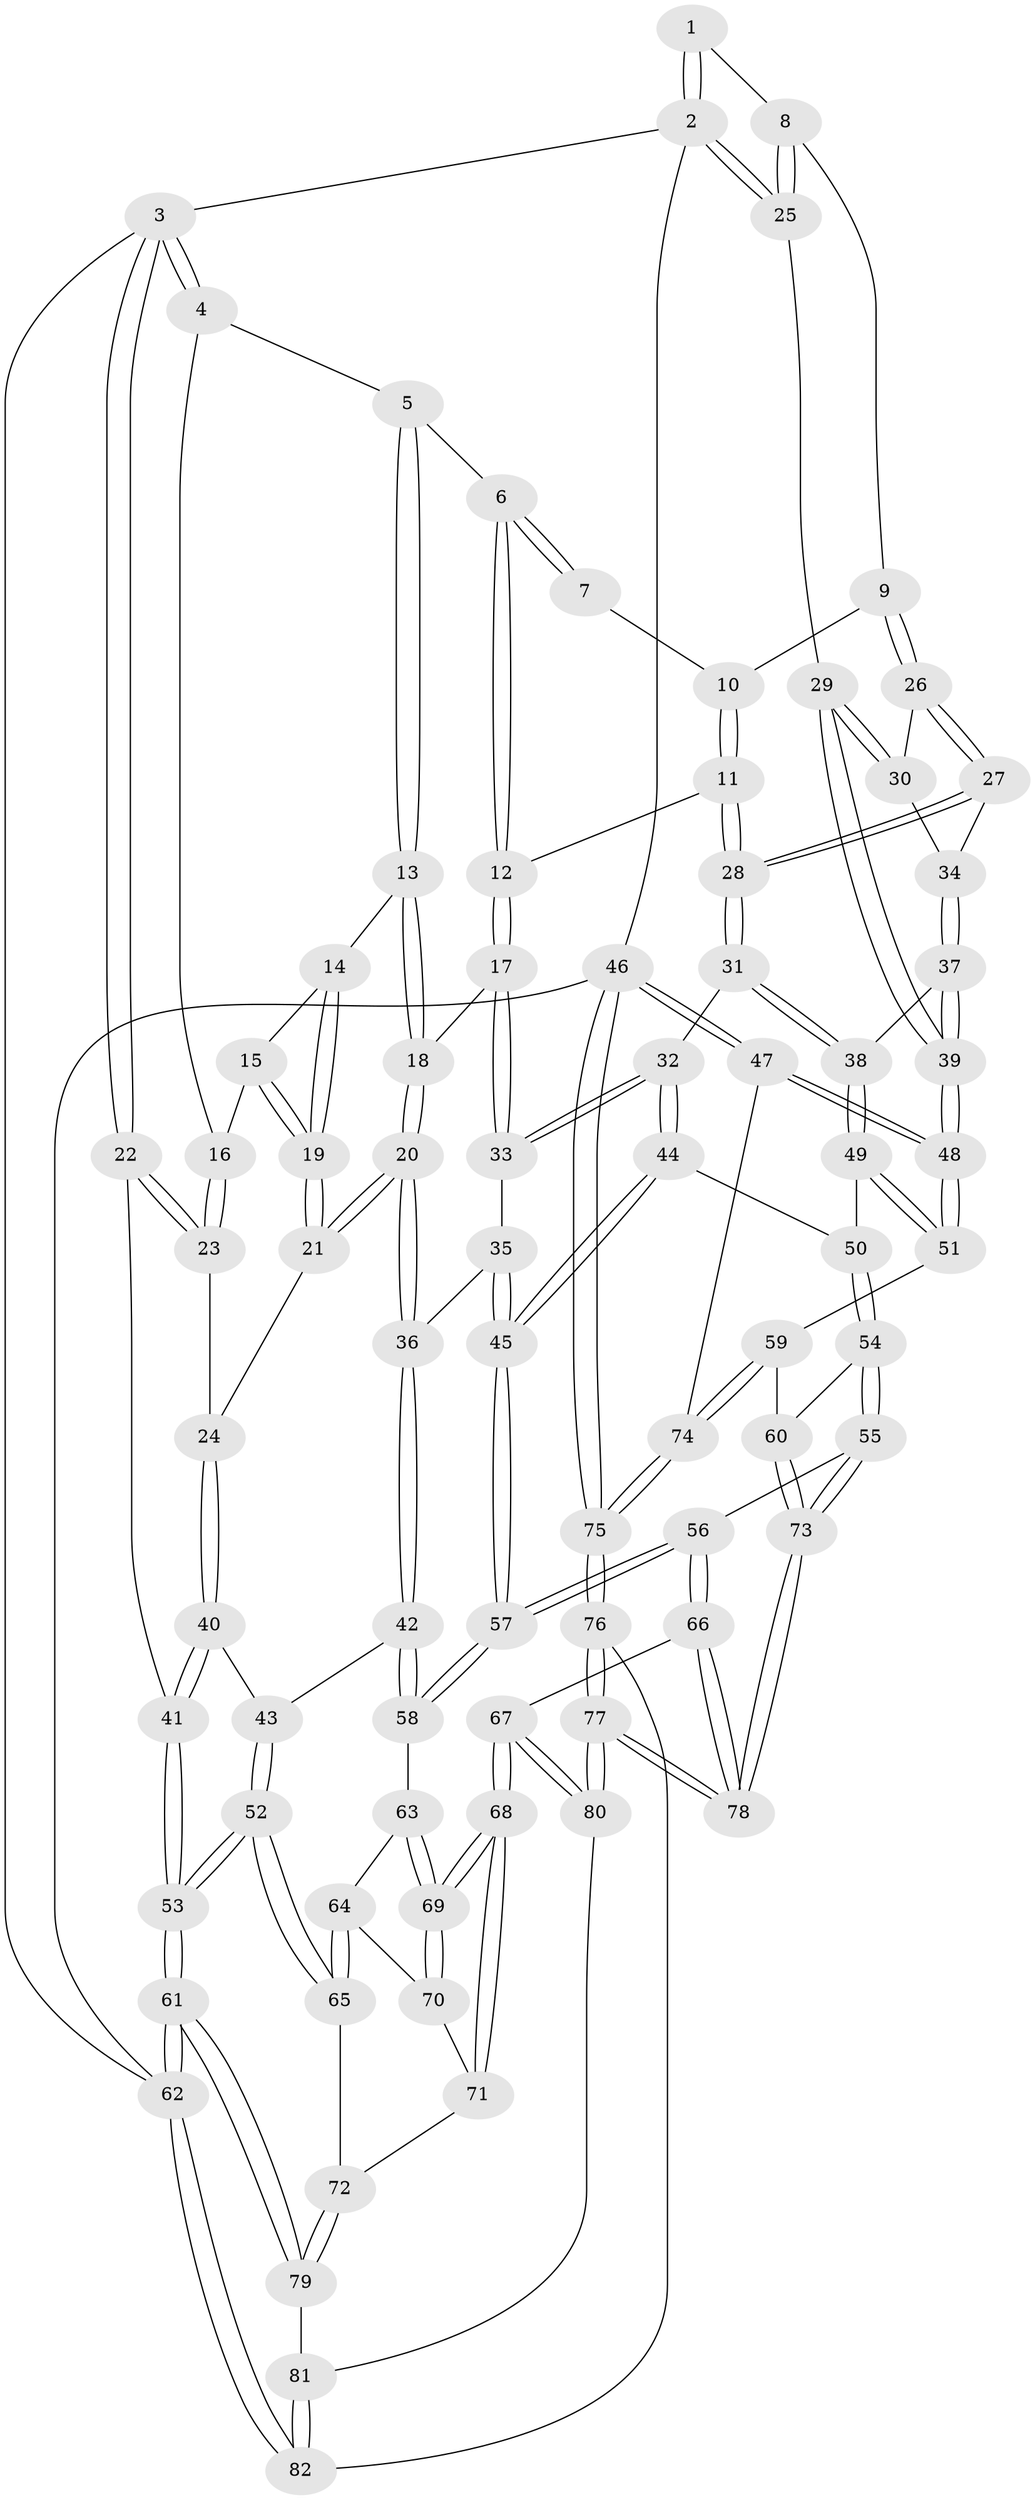 // coarse degree distribution, {2: 0.08, 3: 0.44, 4: 0.48}
// Generated by graph-tools (version 1.1) at 2025/38/03/04/25 23:38:34]
// undirected, 82 vertices, 202 edges
graph export_dot {
  node [color=gray90,style=filled];
  1 [pos="+0.8150739504515705+0"];
  2 [pos="+1+0"];
  3 [pos="+0+0"];
  4 [pos="+0.21766462804815243+0"];
  5 [pos="+0.4271036054979746+0"];
  6 [pos="+0.4446515037957653+0"];
  7 [pos="+0.6438669514184685+0"];
  8 [pos="+0.8071515950164555+0.08931614547026405"];
  9 [pos="+0.7990169608682661+0.1049226153198809"];
  10 [pos="+0.7149369825503807+0.0744760030176181"];
  11 [pos="+0.5801547198547556+0.11830988646753147"];
  12 [pos="+0.5535213029284193+0.11175530400816978"];
  13 [pos="+0.335799507301861+0.05295281496950051"];
  14 [pos="+0.2956188676325345+0.08101974828432995"];
  15 [pos="+0.2164348215929183+0.09644168673366409"];
  16 [pos="+0.12463093399108112+0.07684998078548778"];
  17 [pos="+0.5152570353298536+0.20126886177591077"];
  18 [pos="+0.3540842044949555+0.19611142733845718"];
  19 [pos="+0.2348317427313491+0.1683762601746089"];
  20 [pos="+0.2613518372515494+0.30546084291802295"];
  21 [pos="+0.19227078010150125+0.2734968781088677"];
  22 [pos="+0+0.07461461355894106"];
  23 [pos="+0.11361565180824905+0.09596660772409218"];
  24 [pos="+0.14718590367013015+0.265236327141953"];
  25 [pos="+1+0"];
  26 [pos="+0.8006902488545069+0.17330047405592997"];
  27 [pos="+0.7876156745143175+0.19794091218114684"];
  28 [pos="+0.751187968455164+0.22792038514040044"];
  29 [pos="+1+0.024573250091609527"];
  30 [pos="+0.9952414164591991+0.16578370230680609"];
  31 [pos="+0.7237404510593087+0.3178979812049625"];
  32 [pos="+0.6905544461096783+0.34173709562959975"];
  33 [pos="+0.5273365921974137+0.2903994660792203"];
  34 [pos="+0.9057318279701891+0.28261184828459457"];
  35 [pos="+0.5074015028102866+0.3145973155316272"];
  36 [pos="+0.3365964900731069+0.4235773172778481"];
  37 [pos="+0.9205925887826948+0.36261102959534586"];
  38 [pos="+0.8691325550531881+0.39202984241608374"];
  39 [pos="+1+0.39648094200990514"];
  40 [pos="+0.01961424750092368+0.32628499270611133"];
  41 [pos="+0+0.33821653427082254"];
  42 [pos="+0.33589146445833906+0.4620231029418831"];
  43 [pos="+0.12631336735086005+0.48592683686997007"];
  44 [pos="+0.6705603459967072+0.4702794948502314"];
  45 [pos="+0.5973010112590199+0.5373071289149212"];
  46 [pos="+1+1"];
  47 [pos="+1+0.5977287970196721"];
  48 [pos="+1+0.4684696122843026"];
  49 [pos="+0.8497606580453383+0.5060741045237271"];
  50 [pos="+0.7950892572253283+0.5131450706420378"];
  51 [pos="+0.8865142564642948+0.5442607800054765"];
  52 [pos="+0.05895778278697144+0.6368990441649897"];
  53 [pos="+0+0.7039245840125027"];
  54 [pos="+0.7504783369746261+0.6170477658132719"];
  55 [pos="+0.5637513992158452+0.6040250586470256"];
  56 [pos="+0.5588517150428324+0.602202210947167"];
  57 [pos="+0.5575451264540678+0.5986419753403004"];
  58 [pos="+0.35256677963169786+0.5113150173365968"];
  59 [pos="+0.8871349390144634+0.6330222392891196"];
  60 [pos="+0.7898323986608219+0.6603982768085163"];
  61 [pos="+0+0.9608488388449833"];
  62 [pos="+0+1"];
  63 [pos="+0.3315424757907236+0.5451480910195727"];
  64 [pos="+0.17257209459970788+0.628968263371747"];
  65 [pos="+0.12209403797649197+0.6510658641021055"];
  66 [pos="+0.5303221885822252+0.739418639757752"];
  67 [pos="+0.3559037722624841+0.8397390120781134"];
  68 [pos="+0.33067256143141555+0.7659892633641726"];
  69 [pos="+0.32239206908069007+0.7069216122499934"];
  70 [pos="+0.2563072967974311+0.6967194974588603"];
  71 [pos="+0.17065078118977683+0.7075163393492976"];
  72 [pos="+0.16150101673957568+0.7058445880761912"];
  73 [pos="+0.752987651420866+0.7456325387396974"];
  74 [pos="+0.8919901935143046+0.6390316678237372"];
  75 [pos="+1+1"];
  76 [pos="+0.8683998494514535+1"];
  77 [pos="+0.8242271706487019+1"];
  78 [pos="+0.8157634854610121+1"];
  79 [pos="+0.19600933485540084+0.8727099136497548"];
  80 [pos="+0.3420272351885807+0.8714831580537705"];
  81 [pos="+0.30728984887869776+0.9041397859225868"];
  82 [pos="+0.3035450123951096+1"];
  1 -- 2;
  1 -- 2;
  1 -- 8;
  2 -- 3;
  2 -- 25;
  2 -- 25;
  2 -- 46;
  3 -- 4;
  3 -- 4;
  3 -- 22;
  3 -- 22;
  3 -- 62;
  4 -- 5;
  4 -- 16;
  5 -- 6;
  5 -- 13;
  5 -- 13;
  6 -- 7;
  6 -- 7;
  6 -- 12;
  6 -- 12;
  7 -- 10;
  8 -- 9;
  8 -- 25;
  8 -- 25;
  9 -- 10;
  9 -- 26;
  9 -- 26;
  10 -- 11;
  10 -- 11;
  11 -- 12;
  11 -- 28;
  11 -- 28;
  12 -- 17;
  12 -- 17;
  13 -- 14;
  13 -- 18;
  13 -- 18;
  14 -- 15;
  14 -- 19;
  14 -- 19;
  15 -- 16;
  15 -- 19;
  15 -- 19;
  16 -- 23;
  16 -- 23;
  17 -- 18;
  17 -- 33;
  17 -- 33;
  18 -- 20;
  18 -- 20;
  19 -- 21;
  19 -- 21;
  20 -- 21;
  20 -- 21;
  20 -- 36;
  20 -- 36;
  21 -- 24;
  22 -- 23;
  22 -- 23;
  22 -- 41;
  23 -- 24;
  24 -- 40;
  24 -- 40;
  25 -- 29;
  26 -- 27;
  26 -- 27;
  26 -- 30;
  27 -- 28;
  27 -- 28;
  27 -- 34;
  28 -- 31;
  28 -- 31;
  29 -- 30;
  29 -- 30;
  29 -- 39;
  29 -- 39;
  30 -- 34;
  31 -- 32;
  31 -- 38;
  31 -- 38;
  32 -- 33;
  32 -- 33;
  32 -- 44;
  32 -- 44;
  33 -- 35;
  34 -- 37;
  34 -- 37;
  35 -- 36;
  35 -- 45;
  35 -- 45;
  36 -- 42;
  36 -- 42;
  37 -- 38;
  37 -- 39;
  37 -- 39;
  38 -- 49;
  38 -- 49;
  39 -- 48;
  39 -- 48;
  40 -- 41;
  40 -- 41;
  40 -- 43;
  41 -- 53;
  41 -- 53;
  42 -- 43;
  42 -- 58;
  42 -- 58;
  43 -- 52;
  43 -- 52;
  44 -- 45;
  44 -- 45;
  44 -- 50;
  45 -- 57;
  45 -- 57;
  46 -- 47;
  46 -- 47;
  46 -- 75;
  46 -- 75;
  46 -- 62;
  47 -- 48;
  47 -- 48;
  47 -- 74;
  48 -- 51;
  48 -- 51;
  49 -- 50;
  49 -- 51;
  49 -- 51;
  50 -- 54;
  50 -- 54;
  51 -- 59;
  52 -- 53;
  52 -- 53;
  52 -- 65;
  52 -- 65;
  53 -- 61;
  53 -- 61;
  54 -- 55;
  54 -- 55;
  54 -- 60;
  55 -- 56;
  55 -- 73;
  55 -- 73;
  56 -- 57;
  56 -- 57;
  56 -- 66;
  56 -- 66;
  57 -- 58;
  57 -- 58;
  58 -- 63;
  59 -- 60;
  59 -- 74;
  59 -- 74;
  60 -- 73;
  60 -- 73;
  61 -- 62;
  61 -- 62;
  61 -- 79;
  61 -- 79;
  62 -- 82;
  62 -- 82;
  63 -- 64;
  63 -- 69;
  63 -- 69;
  64 -- 65;
  64 -- 65;
  64 -- 70;
  65 -- 72;
  66 -- 67;
  66 -- 78;
  66 -- 78;
  67 -- 68;
  67 -- 68;
  67 -- 80;
  67 -- 80;
  68 -- 69;
  68 -- 69;
  68 -- 71;
  68 -- 71;
  69 -- 70;
  69 -- 70;
  70 -- 71;
  71 -- 72;
  72 -- 79;
  72 -- 79;
  73 -- 78;
  73 -- 78;
  74 -- 75;
  74 -- 75;
  75 -- 76;
  75 -- 76;
  76 -- 77;
  76 -- 77;
  76 -- 82;
  77 -- 78;
  77 -- 78;
  77 -- 80;
  77 -- 80;
  79 -- 81;
  80 -- 81;
  81 -- 82;
  81 -- 82;
}
